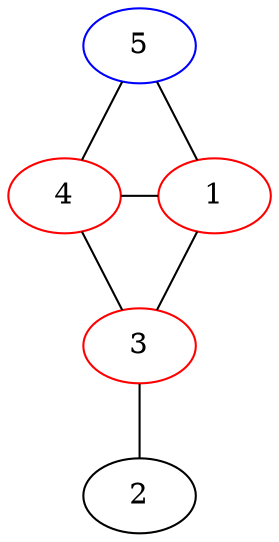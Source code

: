 graph {
    4 -- 1;
    4 -- 3;
    1 -- 3 -- 2;
    1 -- 5;
    5 -- 4;
    {
        rank="min";
        5;
    }
    {
        rank="same";
        4;
        1;
    }
    1 [color="red"];
    3 [color="red"];
    4 [color="red"];
    5 [color="blue"];
}
